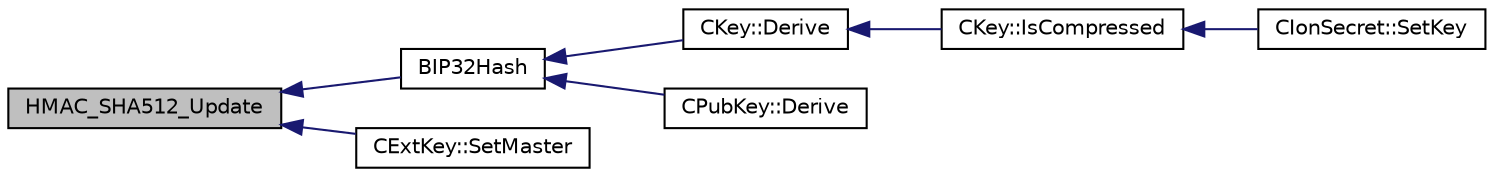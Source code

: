 digraph "HMAC_SHA512_Update"
{
  edge [fontname="Helvetica",fontsize="10",labelfontname="Helvetica",labelfontsize="10"];
  node [fontname="Helvetica",fontsize="10",shape=record];
  rankdir="LR";
  Node32 [label="HMAC_SHA512_Update",height=0.2,width=0.4,color="black", fillcolor="grey75", style="filled", fontcolor="black"];
  Node32 -> Node33 [dir="back",color="midnightblue",fontsize="10",style="solid",fontname="Helvetica"];
  Node33 [label="BIP32Hash",height=0.2,width=0.4,color="black", fillcolor="white", style="filled",URL="$db/dfb/hash_8h.html#af81a4d88d7eaba27c63313aec22b01a4"];
  Node33 -> Node34 [dir="back",color="midnightblue",fontsize="10",style="solid",fontname="Helvetica"];
  Node34 [label="CKey::Derive",height=0.2,width=0.4,color="black", fillcolor="white", style="filled",URL="$d2/d63/class_c_key.html#a5166e6f49c17c3ad47ac0fa89305307b"];
  Node34 -> Node35 [dir="back",color="midnightblue",fontsize="10",style="solid",fontname="Helvetica"];
  Node35 [label="CKey::IsCompressed",height=0.2,width=0.4,color="black", fillcolor="white", style="filled",URL="$d2/d63/class_c_key.html#a96b017433a65335775cf3807d73f85ce"];
  Node35 -> Node36 [dir="back",color="midnightblue",fontsize="10",style="solid",fontname="Helvetica"];
  Node36 [label="CIonSecret::SetKey",height=0.2,width=0.4,color="black", fillcolor="white", style="filled",URL="$d3/d88/class_c_ion_secret.html#af28cc32f79cc793418e810e8ae12e25e"];
  Node33 -> Node37 [dir="back",color="midnightblue",fontsize="10",style="solid",fontname="Helvetica"];
  Node37 [label="CPubKey::Derive",height=0.2,width=0.4,color="black", fillcolor="white", style="filled",URL="$da/d4e/class_c_pub_key.html#a6e70269c1be731ace2fce8bfba9a0c36"];
  Node32 -> Node38 [dir="back",color="midnightblue",fontsize="10",style="solid",fontname="Helvetica"];
  Node38 [label="CExtKey::SetMaster",height=0.2,width=0.4,color="black", fillcolor="white", style="filled",URL="$d2/d6e/struct_c_ext_key.html#a8cd6ecafdd649082601d7eebbec79688"];
}
